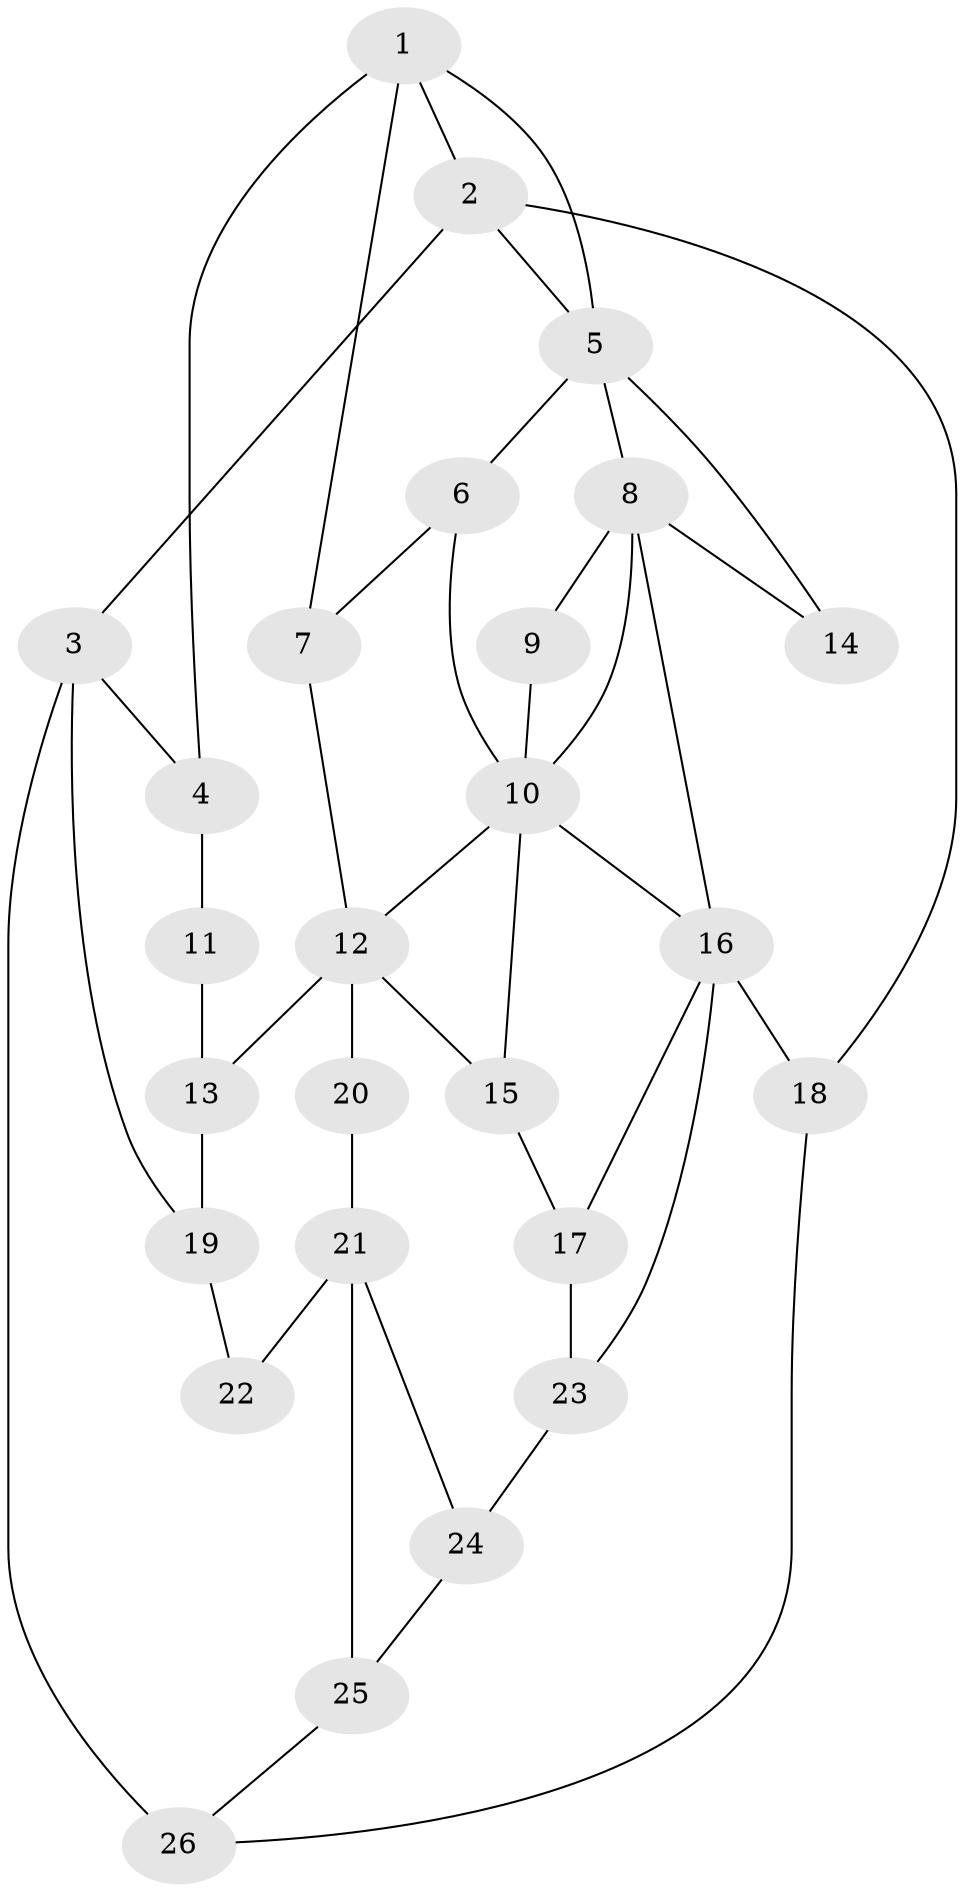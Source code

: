 // original degree distribution, {3: 0.038461538461538464, 4: 0.23076923076923078, 6: 0.19230769230769232, 5: 0.5384615384615384}
// Generated by graph-tools (version 1.1) at 2025/38/03/09/25 02:38:45]
// undirected, 26 vertices, 44 edges
graph export_dot {
graph [start="1"]
  node [color=gray90,style=filled];
  1;
  2;
  3;
  4;
  5;
  6;
  7;
  8;
  9;
  10;
  11;
  12;
  13;
  14;
  15;
  16;
  17;
  18;
  19;
  20;
  21;
  22;
  23;
  24;
  25;
  26;
  1 -- 2 [weight=1.0];
  1 -- 4 [weight=1.0];
  1 -- 5 [weight=1.0];
  1 -- 7 [weight=1.0];
  2 -- 3 [weight=1.0];
  2 -- 5 [weight=1.0];
  2 -- 18 [weight=1.0];
  3 -- 4 [weight=2.0];
  3 -- 19 [weight=1.0];
  3 -- 26 [weight=2.0];
  4 -- 11 [weight=2.0];
  5 -- 6 [weight=1.0];
  5 -- 8 [weight=1.0];
  5 -- 14 [weight=2.0];
  6 -- 7 [weight=1.0];
  6 -- 10 [weight=1.0];
  7 -- 12 [weight=1.0];
  8 -- 9 [weight=2.0];
  8 -- 10 [weight=1.0];
  8 -- 14 [weight=1.0];
  8 -- 16 [weight=1.0];
  9 -- 10 [weight=1.0];
  10 -- 12 [weight=1.0];
  10 -- 15 [weight=1.0];
  10 -- 16 [weight=1.0];
  11 -- 13 [weight=1.0];
  12 -- 13 [weight=1.0];
  12 -- 15 [weight=1.0];
  12 -- 20 [weight=2.0];
  13 -- 19 [weight=1.0];
  15 -- 17 [weight=1.0];
  16 -- 17 [weight=1.0];
  16 -- 18 [weight=2.0];
  16 -- 23 [weight=1.0];
  17 -- 23 [weight=1.0];
  18 -- 26 [weight=1.0];
  19 -- 22 [weight=1.0];
  20 -- 21 [weight=2.0];
  21 -- 22 [weight=2.0];
  21 -- 24 [weight=1.0];
  21 -- 25 [weight=1.0];
  23 -- 24 [weight=1.0];
  24 -- 25 [weight=1.0];
  25 -- 26 [weight=1.0];
}
